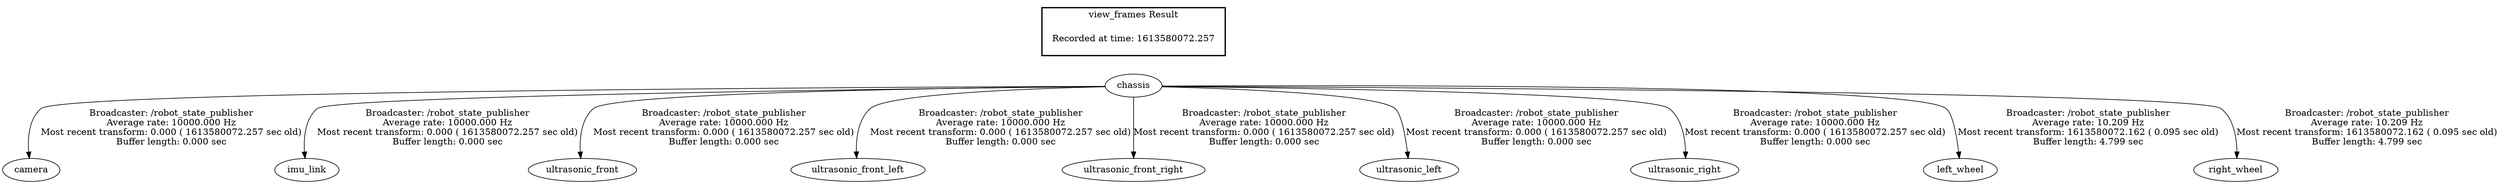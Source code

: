 digraph G {
"chassis" -> "camera"[label="Broadcaster: /robot_state_publisher\nAverage rate: 10000.000 Hz\nMost recent transform: 0.000 ( 1613580072.257 sec old)\nBuffer length: 0.000 sec\n"];
"chassis" -> "imu_link"[label="Broadcaster: /robot_state_publisher\nAverage rate: 10000.000 Hz\nMost recent transform: 0.000 ( 1613580072.257 sec old)\nBuffer length: 0.000 sec\n"];
"chassis" -> "ultrasonic_front"[label="Broadcaster: /robot_state_publisher\nAverage rate: 10000.000 Hz\nMost recent transform: 0.000 ( 1613580072.257 sec old)\nBuffer length: 0.000 sec\n"];
"chassis" -> "ultrasonic_front_left"[label="Broadcaster: /robot_state_publisher\nAverage rate: 10000.000 Hz\nMost recent transform: 0.000 ( 1613580072.257 sec old)\nBuffer length: 0.000 sec\n"];
"chassis" -> "ultrasonic_front_right"[label="Broadcaster: /robot_state_publisher\nAverage rate: 10000.000 Hz\nMost recent transform: 0.000 ( 1613580072.257 sec old)\nBuffer length: 0.000 sec\n"];
"chassis" -> "ultrasonic_left"[label="Broadcaster: /robot_state_publisher\nAverage rate: 10000.000 Hz\nMost recent transform: 0.000 ( 1613580072.257 sec old)\nBuffer length: 0.000 sec\n"];
"chassis" -> "ultrasonic_right"[label="Broadcaster: /robot_state_publisher\nAverage rate: 10000.000 Hz\nMost recent transform: 0.000 ( 1613580072.257 sec old)\nBuffer length: 0.000 sec\n"];
"chassis" -> "left_wheel"[label="Broadcaster: /robot_state_publisher\nAverage rate: 10.209 Hz\nMost recent transform: 1613580072.162 ( 0.095 sec old)\nBuffer length: 4.799 sec\n"];
"chassis" -> "right_wheel"[label="Broadcaster: /robot_state_publisher\nAverage rate: 10.209 Hz\nMost recent transform: 1613580072.162 ( 0.095 sec old)\nBuffer length: 4.799 sec\n"];
edge [style=invis];
 subgraph cluster_legend { style=bold; color=black; label ="view_frames Result";
"Recorded at time: 1613580072.257"[ shape=plaintext ] ;
 }->"chassis";
}